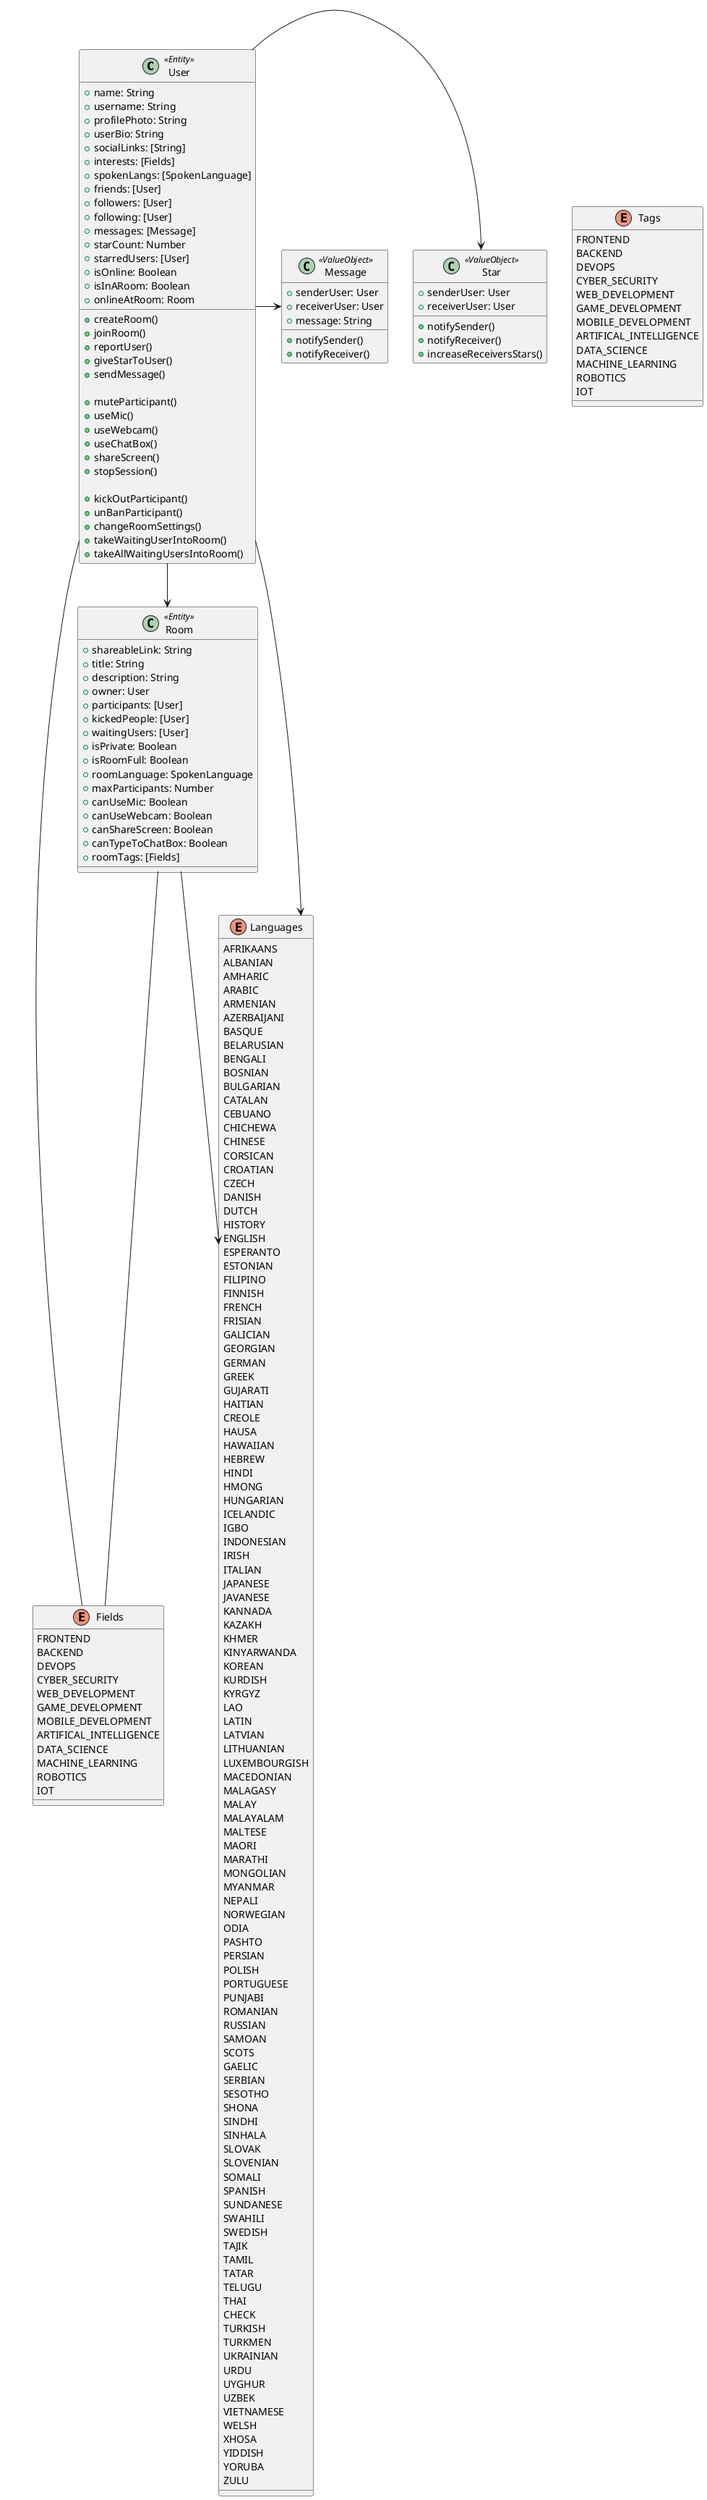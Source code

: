 @startuml "Class Diagram"

class User <<Entity>> {
    + name: String
    + username: String
    + profilePhoto: String
    + userBio: String
    + socialLinks: [String]
    + interests: [Fields]
    + spokenLangs: [SpokenLanguage]
    + friends: [User]
    + followers: [User]
    + following: [User]
    + messages: [Message]
    + starCount: Number
    + starredUsers: [User]
    + isOnline: Boolean
    + isInARoom: Boolean
    + onlineAtRoom: Room

    + createRoom()
    + joinRoom()
    + reportUser()
    + giveStarToUser()
    + sendMessage()

    ' Participant methods
    + muteParticipant()
    + useMic()
    + useWebcam()
    + useChatBox()
    + shareScreen()
    + stopSession()

    ' Owner methods
    + kickOutParticipant()
    + unBanParticipant()
    + changeRoomSettings() 
    + takeWaitingUserIntoRoom()
    + takeAllWaitingUsersIntoRoom()
}

' class CreatingARoom <<ValueObject>> {
'     + title: String
'     + owner: User

'     + setTitle()
'     + setDescription()
'     + setRoomLanguage()
'     + setMaxParticipants()
'     + setCanUseMic()
'     + setCanUseWebcam()
'     + setCanShareScreen()
'     + setCanTypeToChatBox()
'     + setPrivacy()
'     + setRoomTags()
' }

' class JoiningARoom <<ValueObject>> {
'     + isRoomFull: Boolean
'     + isUserKickedOutBefore: Boolean
'     + isRoomPrivate: Boolean

'     + giveSuccessMessageToUser()
' }

class Room <<Entity>> {
    + shareableLink: String
    + title: String
    + description: String
    + owner: User
    + participants: [User]
    + kickedPeople: [User]
    + waitingUsers: [User]
    + isPrivate: Boolean
    + isRoomFull: Boolean
    + roomLanguage: SpokenLanguage
    + maxParticipants: Number
    + canUseMic: Boolean
    + canUseWebcam: Boolean
    + canShareScreen: Boolean
    + canTypeToChatBox: Boolean
    + roomTags: [Fields]
}

class Star <<ValueObject>> {
    + senderUser: User
    + receiverUser: User

    + notifySender()
    + notifyReceiver()
    + increaseReceiversStars()
}

class Message <<ValueObject>> {
    + senderUser: User
    + receiverUser: User
    + message: String

    + notifySender()
    + notifyReceiver()
}

enum Fields {
    FRONTEND
    BACKEND
    DEVOPS
    CYBER_SECURITY
    WEB_DEVELOPMENT
    GAME_DEVELOPMENT
    MOBILE_DEVELOPMENT
    ARTIFICAL_INTELLIGENCE
    DATA_SCIENCE
    MACHINE_LEARNING
    ROBOTICS
    IOT
}

enum Tags {
    FRONTEND
    BACKEND
    DEVOPS
    CYBER_SECURITY
    WEB_DEVELOPMENT
    GAME_DEVELOPMENT
    MOBILE_DEVELOPMENT
    ARTIFICAL_INTELLIGENCE
    DATA_SCIENCE
    MACHINE_LEARNING
    ROBOTICS
    IOT
}

enum Languages {
    AFRIKAANS
    ALBANIAN
    AMHARIC
    ARABIC
    ARMENIAN
    AZERBAIJANI
    BASQUE
    BELARUSIAN
    BENGALI
    BOSNIAN
    BULGARIAN
    CATALAN
    CEBUANO
    CHICHEWA
    CHINESE
    CORSICAN
    CROATIAN
    CZECH
    DANISH
    DUTCH
    HISTORY
    ENGLISH
    ESPERANTO
    ESTONIAN
    FILIPINO
    FINNISH
    FRENCH
    FRISIAN
    GALICIAN
    GEORGIAN
    GERMAN
    GREEK
    GUJARATI
    HAITIAN
    CREOLE
    HAUSA
    HAWAIIAN
    HEBREW
    HINDI
    HMONG
    HUNGARIAN
    ICELANDIC
    IGBO
    INDONESIAN
    IRISH
    ITALIAN
    JAPANESE
    JAVANESE
    KANNADA
    KAZAKH
    KHMER
    KINYARWANDA
    KOREAN
    KURDISH
    KYRGYZ
    LAO
    LATIN
    LATVIAN
    LITHUANIAN
    LUXEMBOURGISH
    MACEDONIAN
    MALAGASY
    MALAY
    MALAYALAM
    MALTESE
    MAORI
    MARATHI
    MONGOLIAN
    MYANMAR
    NEPALI
    NORWEGIAN
    ODIA
    PASHTO
    PERSIAN
    POLISH
    PORTUGUESE
    PUNJABI
    ROMANIAN
    RUSSIAN
    SAMOAN
    SCOTS
    GAELIC
    SERBIAN
    SESOTHO
    SHONA
    SINDHI
    SINHALA
    SLOVAK
    SLOVENIAN
    SOMALI
    SPANISH
    SUNDANESE
    SWAHILI
    SWEDISH
    TAJIK
    TAMIL
    TATAR
    TELUGU
    THAI
    CHECK
    TURKISH
    TURKMEN
    UKRAINIAN
    URDU
    UYGHUR
    UZBEK
    VIETNAMESE
    WELSH
    XHOSA
    YIDDISH
    YORUBA
    ZULU
}

User --> Room
' (User, Room) . CreatingARoom

' User --> Room
' (User, Room) . JoiningARoom


User --> Languages
User -- Fields

Room --> Languages
Room -- Fields

' SpokenLanguage -- Languages


User -> Star
User -> Message
@enduml